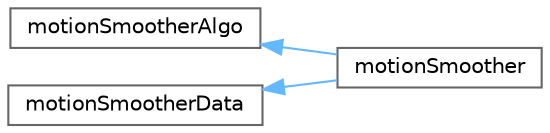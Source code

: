 digraph "Graphical Class Hierarchy"
{
 // LATEX_PDF_SIZE
  bgcolor="transparent";
  edge [fontname=Helvetica,fontsize=10,labelfontname=Helvetica,labelfontsize=10];
  node [fontname=Helvetica,fontsize=10,shape=box,height=0.2,width=0.4];
  rankdir="LR";
  Node0 [id="Node000000",label="motionSmootherAlgo",height=0.2,width=0.4,color="grey40", fillcolor="white", style="filled",URL="$classFoam_1_1motionSmootherAlgo.html",tooltip="Given a displacement moves the mesh by scaling the displacement back until there are no more mesh err..."];
  Node0 -> Node1 [id="edge5102_Node000000_Node000001",dir="back",color="steelblue1",style="solid",tooltip=" "];
  Node1 [id="Node000001",label="motionSmoother",height=0.2,width=0.4,color="grey40", fillcolor="white", style="filled",URL="$classFoam_1_1motionSmoother.html",tooltip="Given a displacement moves the mesh by scaling the displacement back until there are no more mesh err..."];
  Node2 [id="Node000002",label="motionSmootherData",height=0.2,width=0.4,color="grey40", fillcolor="white", style="filled",URL="$classFoam_1_1motionSmootherData.html",tooltip=" "];
  Node2 -> Node1 [id="edge5103_Node000002_Node000001",dir="back",color="steelblue1",style="solid",tooltip=" "];
}
